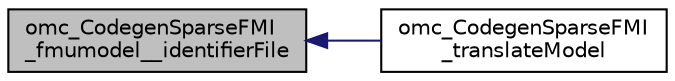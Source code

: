 digraph "omc_CodegenSparseFMI_fmumodel__identifierFile"
{
  edge [fontname="Helvetica",fontsize="10",labelfontname="Helvetica",labelfontsize="10"];
  node [fontname="Helvetica",fontsize="10",shape=record];
  rankdir="LR";
  Node89620 [label="omc_CodegenSparseFMI\l_fmumodel__identifierFile",height=0.2,width=0.4,color="black", fillcolor="grey75", style="filled", fontcolor="black"];
  Node89620 -> Node89621 [dir="back",color="midnightblue",fontsize="10",style="solid",fontname="Helvetica"];
  Node89621 [label="omc_CodegenSparseFMI\l_translateModel",height=0.2,width=0.4,color="black", fillcolor="white", style="filled",URL="$da/d88/_codegen_sparse_f_m_i_8h.html#a6e115544fcae7968ab9fa00a0ea17b1d"];
}
